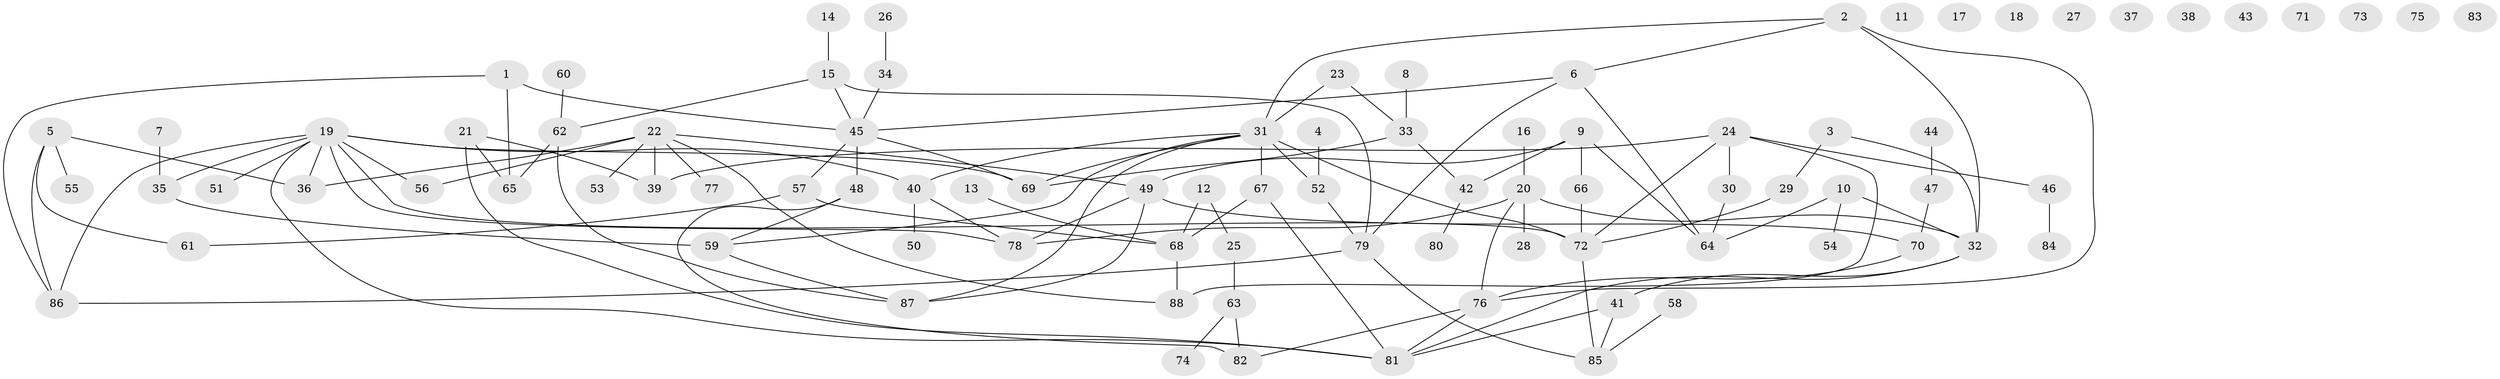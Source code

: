 // Generated by graph-tools (version 1.1) at 2025/49/03/09/25 03:49:11]
// undirected, 88 vertices, 118 edges
graph export_dot {
graph [start="1"]
  node [color=gray90,style=filled];
  1;
  2;
  3;
  4;
  5;
  6;
  7;
  8;
  9;
  10;
  11;
  12;
  13;
  14;
  15;
  16;
  17;
  18;
  19;
  20;
  21;
  22;
  23;
  24;
  25;
  26;
  27;
  28;
  29;
  30;
  31;
  32;
  33;
  34;
  35;
  36;
  37;
  38;
  39;
  40;
  41;
  42;
  43;
  44;
  45;
  46;
  47;
  48;
  49;
  50;
  51;
  52;
  53;
  54;
  55;
  56;
  57;
  58;
  59;
  60;
  61;
  62;
  63;
  64;
  65;
  66;
  67;
  68;
  69;
  70;
  71;
  72;
  73;
  74;
  75;
  76;
  77;
  78;
  79;
  80;
  81;
  82;
  83;
  84;
  85;
  86;
  87;
  88;
  1 -- 45;
  1 -- 65;
  1 -- 86;
  2 -- 6;
  2 -- 31;
  2 -- 32;
  2 -- 76;
  3 -- 29;
  3 -- 32;
  4 -- 52;
  5 -- 36;
  5 -- 55;
  5 -- 61;
  5 -- 86;
  6 -- 45;
  6 -- 64;
  6 -- 79;
  7 -- 35;
  8 -- 33;
  9 -- 42;
  9 -- 49;
  9 -- 64;
  9 -- 66;
  10 -- 32;
  10 -- 54;
  10 -- 64;
  12 -- 25;
  12 -- 68;
  13 -- 68;
  14 -- 15;
  15 -- 45;
  15 -- 62;
  15 -- 79;
  16 -- 20;
  19 -- 35;
  19 -- 36;
  19 -- 40;
  19 -- 51;
  19 -- 56;
  19 -- 69;
  19 -- 72;
  19 -- 78;
  19 -- 81;
  19 -- 86;
  20 -- 28;
  20 -- 32;
  20 -- 76;
  20 -- 78;
  21 -- 39;
  21 -- 65;
  21 -- 81;
  22 -- 36;
  22 -- 39;
  22 -- 49;
  22 -- 53;
  22 -- 56;
  22 -- 77;
  22 -- 88;
  23 -- 31;
  23 -- 33;
  24 -- 30;
  24 -- 39;
  24 -- 46;
  24 -- 72;
  24 -- 88;
  25 -- 63;
  26 -- 34;
  29 -- 72;
  30 -- 64;
  31 -- 40;
  31 -- 52;
  31 -- 59;
  31 -- 67;
  31 -- 69;
  31 -- 72;
  31 -- 87;
  32 -- 41;
  32 -- 81;
  33 -- 42;
  33 -- 69;
  34 -- 45;
  35 -- 59;
  40 -- 50;
  40 -- 78;
  41 -- 81;
  41 -- 85;
  42 -- 80;
  44 -- 47;
  45 -- 48;
  45 -- 57;
  45 -- 69;
  46 -- 84;
  47 -- 70;
  48 -- 59;
  48 -- 82;
  49 -- 70;
  49 -- 78;
  49 -- 87;
  52 -- 79;
  57 -- 61;
  57 -- 68;
  58 -- 85;
  59 -- 87;
  60 -- 62;
  62 -- 65;
  62 -- 87;
  63 -- 74;
  63 -- 82;
  66 -- 72;
  67 -- 68;
  67 -- 81;
  68 -- 88;
  70 -- 76;
  72 -- 85;
  76 -- 81;
  76 -- 82;
  79 -- 85;
  79 -- 86;
}
